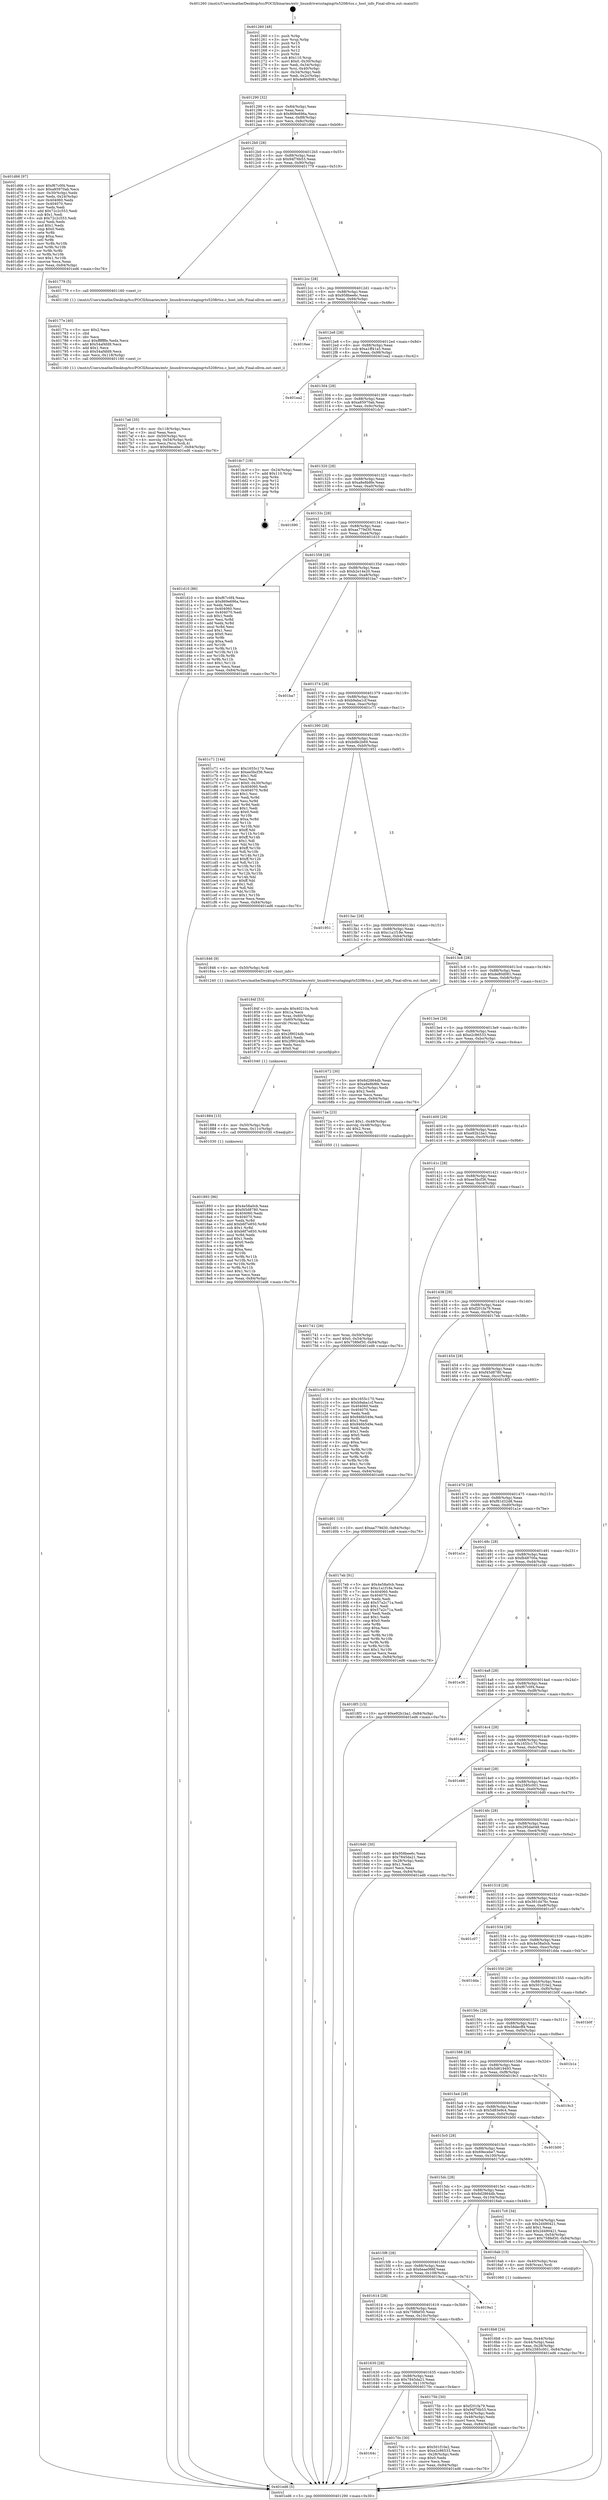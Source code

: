 digraph "0x401260" {
  label = "0x401260 (/mnt/c/Users/mathe/Desktop/tcc/POCII/binaries/extr_linuxdriversstagingrts5208rtsx.c_host_info_Final-ollvm.out::main(0))"
  labelloc = "t"
  node[shape=record]

  Entry [label="",width=0.3,height=0.3,shape=circle,fillcolor=black,style=filled]
  "0x401290" [label="{
     0x401290 [32]\l
     | [instrs]\l
     &nbsp;&nbsp;0x401290 \<+6\>: mov -0x84(%rbp),%eax\l
     &nbsp;&nbsp;0x401296 \<+2\>: mov %eax,%ecx\l
     &nbsp;&nbsp;0x401298 \<+6\>: sub $0x869e696a,%ecx\l
     &nbsp;&nbsp;0x40129e \<+6\>: mov %eax,-0x88(%rbp)\l
     &nbsp;&nbsp;0x4012a4 \<+6\>: mov %ecx,-0x8c(%rbp)\l
     &nbsp;&nbsp;0x4012aa \<+6\>: je 0000000000401d66 \<main+0xb06\>\l
  }"]
  "0x401d66" [label="{
     0x401d66 [97]\l
     | [instrs]\l
     &nbsp;&nbsp;0x401d66 \<+5\>: mov $0xf67c0f4,%eax\l
     &nbsp;&nbsp;0x401d6b \<+5\>: mov $0xa85970ab,%ecx\l
     &nbsp;&nbsp;0x401d70 \<+3\>: mov -0x30(%rbp),%edx\l
     &nbsp;&nbsp;0x401d73 \<+3\>: mov %edx,-0x24(%rbp)\l
     &nbsp;&nbsp;0x401d76 \<+7\>: mov 0x404060,%edx\l
     &nbsp;&nbsp;0x401d7d \<+7\>: mov 0x404070,%esi\l
     &nbsp;&nbsp;0x401d84 \<+2\>: mov %edx,%edi\l
     &nbsp;&nbsp;0x401d86 \<+6\>: add $0x72c2c553,%edi\l
     &nbsp;&nbsp;0x401d8c \<+3\>: sub $0x1,%edi\l
     &nbsp;&nbsp;0x401d8f \<+6\>: sub $0x72c2c553,%edi\l
     &nbsp;&nbsp;0x401d95 \<+3\>: imul %edi,%edx\l
     &nbsp;&nbsp;0x401d98 \<+3\>: and $0x1,%edx\l
     &nbsp;&nbsp;0x401d9b \<+3\>: cmp $0x0,%edx\l
     &nbsp;&nbsp;0x401d9e \<+4\>: sete %r8b\l
     &nbsp;&nbsp;0x401da2 \<+3\>: cmp $0xa,%esi\l
     &nbsp;&nbsp;0x401da5 \<+4\>: setl %r9b\l
     &nbsp;&nbsp;0x401da9 \<+3\>: mov %r8b,%r10b\l
     &nbsp;&nbsp;0x401dac \<+3\>: and %r9b,%r10b\l
     &nbsp;&nbsp;0x401daf \<+3\>: xor %r9b,%r8b\l
     &nbsp;&nbsp;0x401db2 \<+3\>: or %r8b,%r10b\l
     &nbsp;&nbsp;0x401db5 \<+4\>: test $0x1,%r10b\l
     &nbsp;&nbsp;0x401db9 \<+3\>: cmovne %ecx,%eax\l
     &nbsp;&nbsp;0x401dbc \<+6\>: mov %eax,-0x84(%rbp)\l
     &nbsp;&nbsp;0x401dc2 \<+5\>: jmp 0000000000401ed6 \<main+0xc76\>\l
  }"]
  "0x4012b0" [label="{
     0x4012b0 [28]\l
     | [instrs]\l
     &nbsp;&nbsp;0x4012b0 \<+5\>: jmp 00000000004012b5 \<main+0x55\>\l
     &nbsp;&nbsp;0x4012b5 \<+6\>: mov -0x88(%rbp),%eax\l
     &nbsp;&nbsp;0x4012bb \<+5\>: sub $0x94f76b53,%eax\l
     &nbsp;&nbsp;0x4012c0 \<+6\>: mov %eax,-0x90(%rbp)\l
     &nbsp;&nbsp;0x4012c6 \<+6\>: je 0000000000401779 \<main+0x519\>\l
  }"]
  Exit [label="",width=0.3,height=0.3,shape=circle,fillcolor=black,style=filled,peripheries=2]
  "0x401779" [label="{
     0x401779 [5]\l
     | [instrs]\l
     &nbsp;&nbsp;0x401779 \<+5\>: call 0000000000401160 \<next_i\>\l
     | [calls]\l
     &nbsp;&nbsp;0x401160 \{1\} (/mnt/c/Users/mathe/Desktop/tcc/POCII/binaries/extr_linuxdriversstagingrts5208rtsx.c_host_info_Final-ollvm.out::next_i)\l
  }"]
  "0x4012cc" [label="{
     0x4012cc [28]\l
     | [instrs]\l
     &nbsp;&nbsp;0x4012cc \<+5\>: jmp 00000000004012d1 \<main+0x71\>\l
     &nbsp;&nbsp;0x4012d1 \<+6\>: mov -0x88(%rbp),%eax\l
     &nbsp;&nbsp;0x4012d7 \<+5\>: sub $0x958bee6c,%eax\l
     &nbsp;&nbsp;0x4012dc \<+6\>: mov %eax,-0x94(%rbp)\l
     &nbsp;&nbsp;0x4012e2 \<+6\>: je 00000000004016ee \<main+0x48e\>\l
  }"]
  "0x401893" [label="{
     0x401893 [96]\l
     | [instrs]\l
     &nbsp;&nbsp;0x401893 \<+5\>: mov $0x4e58a0cb,%eax\l
     &nbsp;&nbsp;0x401898 \<+5\>: mov $0xf45d8780,%ecx\l
     &nbsp;&nbsp;0x40189d \<+7\>: mov 0x404060,%edx\l
     &nbsp;&nbsp;0x4018a4 \<+7\>: mov 0x404070,%esi\l
     &nbsp;&nbsp;0x4018ab \<+3\>: mov %edx,%r8d\l
     &nbsp;&nbsp;0x4018ae \<+7\>: add $0xb6f7e850,%r8d\l
     &nbsp;&nbsp;0x4018b5 \<+4\>: sub $0x1,%r8d\l
     &nbsp;&nbsp;0x4018b9 \<+7\>: sub $0xb6f7e850,%r8d\l
     &nbsp;&nbsp;0x4018c0 \<+4\>: imul %r8d,%edx\l
     &nbsp;&nbsp;0x4018c4 \<+3\>: and $0x1,%edx\l
     &nbsp;&nbsp;0x4018c7 \<+3\>: cmp $0x0,%edx\l
     &nbsp;&nbsp;0x4018ca \<+4\>: sete %r9b\l
     &nbsp;&nbsp;0x4018ce \<+3\>: cmp $0xa,%esi\l
     &nbsp;&nbsp;0x4018d1 \<+4\>: setl %r10b\l
     &nbsp;&nbsp;0x4018d5 \<+3\>: mov %r9b,%r11b\l
     &nbsp;&nbsp;0x4018d8 \<+3\>: and %r10b,%r11b\l
     &nbsp;&nbsp;0x4018db \<+3\>: xor %r10b,%r9b\l
     &nbsp;&nbsp;0x4018de \<+3\>: or %r9b,%r11b\l
     &nbsp;&nbsp;0x4018e1 \<+4\>: test $0x1,%r11b\l
     &nbsp;&nbsp;0x4018e5 \<+3\>: cmovne %ecx,%eax\l
     &nbsp;&nbsp;0x4018e8 \<+6\>: mov %eax,-0x84(%rbp)\l
     &nbsp;&nbsp;0x4018ee \<+5\>: jmp 0000000000401ed6 \<main+0xc76\>\l
  }"]
  "0x4016ee" [label="{
     0x4016ee\l
  }", style=dashed]
  "0x4012e8" [label="{
     0x4012e8 [28]\l
     | [instrs]\l
     &nbsp;&nbsp;0x4012e8 \<+5\>: jmp 00000000004012ed \<main+0x8d\>\l
     &nbsp;&nbsp;0x4012ed \<+6\>: mov -0x88(%rbp),%eax\l
     &nbsp;&nbsp;0x4012f3 \<+5\>: sub $0xa1ff41a5,%eax\l
     &nbsp;&nbsp;0x4012f8 \<+6\>: mov %eax,-0x98(%rbp)\l
     &nbsp;&nbsp;0x4012fe \<+6\>: je 0000000000401ea2 \<main+0xc42\>\l
  }"]
  "0x401884" [label="{
     0x401884 [15]\l
     | [instrs]\l
     &nbsp;&nbsp;0x401884 \<+4\>: mov -0x50(%rbp),%rdi\l
     &nbsp;&nbsp;0x401888 \<+6\>: mov %eax,-0x11c(%rbp)\l
     &nbsp;&nbsp;0x40188e \<+5\>: call 0000000000401030 \<free@plt\>\l
     | [calls]\l
     &nbsp;&nbsp;0x401030 \{1\} (unknown)\l
  }"]
  "0x401ea2" [label="{
     0x401ea2\l
  }", style=dashed]
  "0x401304" [label="{
     0x401304 [28]\l
     | [instrs]\l
     &nbsp;&nbsp;0x401304 \<+5\>: jmp 0000000000401309 \<main+0xa9\>\l
     &nbsp;&nbsp;0x401309 \<+6\>: mov -0x88(%rbp),%eax\l
     &nbsp;&nbsp;0x40130f \<+5\>: sub $0xa85970ab,%eax\l
     &nbsp;&nbsp;0x401314 \<+6\>: mov %eax,-0x9c(%rbp)\l
     &nbsp;&nbsp;0x40131a \<+6\>: je 0000000000401dc7 \<main+0xb67\>\l
  }"]
  "0x40184f" [label="{
     0x40184f [53]\l
     | [instrs]\l
     &nbsp;&nbsp;0x40184f \<+10\>: movabs $0x40210a,%rdi\l
     &nbsp;&nbsp;0x401859 \<+5\>: mov $0x1a,%ecx\l
     &nbsp;&nbsp;0x40185e \<+4\>: mov %rax,-0x60(%rbp)\l
     &nbsp;&nbsp;0x401862 \<+4\>: mov -0x60(%rbp),%rax\l
     &nbsp;&nbsp;0x401866 \<+3\>: movsbl (%rax),%eax\l
     &nbsp;&nbsp;0x401869 \<+1\>: cltd\l
     &nbsp;&nbsp;0x40186a \<+2\>: idiv %ecx\l
     &nbsp;&nbsp;0x40186c \<+6\>: sub $0x2f9024db,%edx\l
     &nbsp;&nbsp;0x401872 \<+3\>: add $0x61,%edx\l
     &nbsp;&nbsp;0x401875 \<+6\>: add $0x2f9024db,%edx\l
     &nbsp;&nbsp;0x40187b \<+2\>: mov %edx,%esi\l
     &nbsp;&nbsp;0x40187d \<+2\>: mov $0x0,%al\l
     &nbsp;&nbsp;0x40187f \<+5\>: call 0000000000401040 \<printf@plt\>\l
     | [calls]\l
     &nbsp;&nbsp;0x401040 \{1\} (unknown)\l
  }"]
  "0x401dc7" [label="{
     0x401dc7 [19]\l
     | [instrs]\l
     &nbsp;&nbsp;0x401dc7 \<+3\>: mov -0x24(%rbp),%eax\l
     &nbsp;&nbsp;0x401dca \<+7\>: add $0x110,%rsp\l
     &nbsp;&nbsp;0x401dd1 \<+1\>: pop %rbx\l
     &nbsp;&nbsp;0x401dd2 \<+2\>: pop %r12\l
     &nbsp;&nbsp;0x401dd4 \<+2\>: pop %r14\l
     &nbsp;&nbsp;0x401dd6 \<+2\>: pop %r15\l
     &nbsp;&nbsp;0x401dd8 \<+1\>: pop %rbp\l
     &nbsp;&nbsp;0x401dd9 \<+1\>: ret\l
  }"]
  "0x401320" [label="{
     0x401320 [28]\l
     | [instrs]\l
     &nbsp;&nbsp;0x401320 \<+5\>: jmp 0000000000401325 \<main+0xc5\>\l
     &nbsp;&nbsp;0x401325 \<+6\>: mov -0x88(%rbp),%eax\l
     &nbsp;&nbsp;0x40132b \<+5\>: sub $0xa8e8b8fe,%eax\l
     &nbsp;&nbsp;0x401330 \<+6\>: mov %eax,-0xa0(%rbp)\l
     &nbsp;&nbsp;0x401336 \<+6\>: je 0000000000401690 \<main+0x430\>\l
  }"]
  "0x4017a6" [label="{
     0x4017a6 [35]\l
     | [instrs]\l
     &nbsp;&nbsp;0x4017a6 \<+6\>: mov -0x118(%rbp),%ecx\l
     &nbsp;&nbsp;0x4017ac \<+3\>: imul %eax,%ecx\l
     &nbsp;&nbsp;0x4017af \<+4\>: mov -0x50(%rbp),%rsi\l
     &nbsp;&nbsp;0x4017b3 \<+4\>: movslq -0x54(%rbp),%rdi\l
     &nbsp;&nbsp;0x4017b7 \<+3\>: mov %ecx,(%rsi,%rdi,4)\l
     &nbsp;&nbsp;0x4017ba \<+10\>: movl $0x69ecebe7,-0x84(%rbp)\l
     &nbsp;&nbsp;0x4017c4 \<+5\>: jmp 0000000000401ed6 \<main+0xc76\>\l
  }"]
  "0x401690" [label="{
     0x401690\l
  }", style=dashed]
  "0x40133c" [label="{
     0x40133c [28]\l
     | [instrs]\l
     &nbsp;&nbsp;0x40133c \<+5\>: jmp 0000000000401341 \<main+0xe1\>\l
     &nbsp;&nbsp;0x401341 \<+6\>: mov -0x88(%rbp),%eax\l
     &nbsp;&nbsp;0x401347 \<+5\>: sub $0xaa779d30,%eax\l
     &nbsp;&nbsp;0x40134c \<+6\>: mov %eax,-0xa4(%rbp)\l
     &nbsp;&nbsp;0x401352 \<+6\>: je 0000000000401d10 \<main+0xab0\>\l
  }"]
  "0x40177e" [label="{
     0x40177e [40]\l
     | [instrs]\l
     &nbsp;&nbsp;0x40177e \<+5\>: mov $0x2,%ecx\l
     &nbsp;&nbsp;0x401783 \<+1\>: cltd\l
     &nbsp;&nbsp;0x401784 \<+2\>: idiv %ecx\l
     &nbsp;&nbsp;0x401786 \<+6\>: imul $0xfffffffe,%edx,%ecx\l
     &nbsp;&nbsp;0x40178c \<+6\>: add $0x54af4fd9,%ecx\l
     &nbsp;&nbsp;0x401792 \<+3\>: add $0x1,%ecx\l
     &nbsp;&nbsp;0x401795 \<+6\>: sub $0x54af4fd9,%ecx\l
     &nbsp;&nbsp;0x40179b \<+6\>: mov %ecx,-0x118(%rbp)\l
     &nbsp;&nbsp;0x4017a1 \<+5\>: call 0000000000401160 \<next_i\>\l
     | [calls]\l
     &nbsp;&nbsp;0x401160 \{1\} (/mnt/c/Users/mathe/Desktop/tcc/POCII/binaries/extr_linuxdriversstagingrts5208rtsx.c_host_info_Final-ollvm.out::next_i)\l
  }"]
  "0x401d10" [label="{
     0x401d10 [86]\l
     | [instrs]\l
     &nbsp;&nbsp;0x401d10 \<+5\>: mov $0xf67c0f4,%eax\l
     &nbsp;&nbsp;0x401d15 \<+5\>: mov $0x869e696a,%ecx\l
     &nbsp;&nbsp;0x401d1a \<+2\>: xor %edx,%edx\l
     &nbsp;&nbsp;0x401d1c \<+7\>: mov 0x404060,%esi\l
     &nbsp;&nbsp;0x401d23 \<+7\>: mov 0x404070,%edi\l
     &nbsp;&nbsp;0x401d2a \<+3\>: sub $0x1,%edx\l
     &nbsp;&nbsp;0x401d2d \<+3\>: mov %esi,%r8d\l
     &nbsp;&nbsp;0x401d30 \<+3\>: add %edx,%r8d\l
     &nbsp;&nbsp;0x401d33 \<+4\>: imul %r8d,%esi\l
     &nbsp;&nbsp;0x401d37 \<+3\>: and $0x1,%esi\l
     &nbsp;&nbsp;0x401d3a \<+3\>: cmp $0x0,%esi\l
     &nbsp;&nbsp;0x401d3d \<+4\>: sete %r9b\l
     &nbsp;&nbsp;0x401d41 \<+3\>: cmp $0xa,%edi\l
     &nbsp;&nbsp;0x401d44 \<+4\>: setl %r10b\l
     &nbsp;&nbsp;0x401d48 \<+3\>: mov %r9b,%r11b\l
     &nbsp;&nbsp;0x401d4b \<+3\>: and %r10b,%r11b\l
     &nbsp;&nbsp;0x401d4e \<+3\>: xor %r10b,%r9b\l
     &nbsp;&nbsp;0x401d51 \<+3\>: or %r9b,%r11b\l
     &nbsp;&nbsp;0x401d54 \<+4\>: test $0x1,%r11b\l
     &nbsp;&nbsp;0x401d58 \<+3\>: cmovne %ecx,%eax\l
     &nbsp;&nbsp;0x401d5b \<+6\>: mov %eax,-0x84(%rbp)\l
     &nbsp;&nbsp;0x401d61 \<+5\>: jmp 0000000000401ed6 \<main+0xc76\>\l
  }"]
  "0x401358" [label="{
     0x401358 [28]\l
     | [instrs]\l
     &nbsp;&nbsp;0x401358 \<+5\>: jmp 000000000040135d \<main+0xfd\>\l
     &nbsp;&nbsp;0x40135d \<+6\>: mov -0x88(%rbp),%eax\l
     &nbsp;&nbsp;0x401363 \<+5\>: sub $0xb2e14e20,%eax\l
     &nbsp;&nbsp;0x401368 \<+6\>: mov %eax,-0xa8(%rbp)\l
     &nbsp;&nbsp;0x40136e \<+6\>: je 0000000000401ba7 \<main+0x947\>\l
  }"]
  "0x401741" [label="{
     0x401741 [26]\l
     | [instrs]\l
     &nbsp;&nbsp;0x401741 \<+4\>: mov %rax,-0x50(%rbp)\l
     &nbsp;&nbsp;0x401745 \<+7\>: movl $0x0,-0x54(%rbp)\l
     &nbsp;&nbsp;0x40174c \<+10\>: movl $0x758fef30,-0x84(%rbp)\l
     &nbsp;&nbsp;0x401756 \<+5\>: jmp 0000000000401ed6 \<main+0xc76\>\l
  }"]
  "0x401ba7" [label="{
     0x401ba7\l
  }", style=dashed]
  "0x401374" [label="{
     0x401374 [28]\l
     | [instrs]\l
     &nbsp;&nbsp;0x401374 \<+5\>: jmp 0000000000401379 \<main+0x119\>\l
     &nbsp;&nbsp;0x401379 \<+6\>: mov -0x88(%rbp),%eax\l
     &nbsp;&nbsp;0x40137f \<+5\>: sub $0xb9aba1cf,%eax\l
     &nbsp;&nbsp;0x401384 \<+6\>: mov %eax,-0xac(%rbp)\l
     &nbsp;&nbsp;0x40138a \<+6\>: je 0000000000401c71 \<main+0xa11\>\l
  }"]
  "0x40164c" [label="{
     0x40164c\l
  }", style=dashed]
  "0x401c71" [label="{
     0x401c71 [144]\l
     | [instrs]\l
     &nbsp;&nbsp;0x401c71 \<+5\>: mov $0x1655c170,%eax\l
     &nbsp;&nbsp;0x401c76 \<+5\>: mov $0xee5bcf36,%ecx\l
     &nbsp;&nbsp;0x401c7b \<+2\>: mov $0x1,%dl\l
     &nbsp;&nbsp;0x401c7d \<+2\>: xor %esi,%esi\l
     &nbsp;&nbsp;0x401c7f \<+7\>: movl $0x0,-0x30(%rbp)\l
     &nbsp;&nbsp;0x401c86 \<+7\>: mov 0x404060,%edi\l
     &nbsp;&nbsp;0x401c8d \<+8\>: mov 0x404070,%r8d\l
     &nbsp;&nbsp;0x401c95 \<+3\>: sub $0x1,%esi\l
     &nbsp;&nbsp;0x401c98 \<+3\>: mov %edi,%r9d\l
     &nbsp;&nbsp;0x401c9b \<+3\>: add %esi,%r9d\l
     &nbsp;&nbsp;0x401c9e \<+4\>: imul %r9d,%edi\l
     &nbsp;&nbsp;0x401ca2 \<+3\>: and $0x1,%edi\l
     &nbsp;&nbsp;0x401ca5 \<+3\>: cmp $0x0,%edi\l
     &nbsp;&nbsp;0x401ca8 \<+4\>: sete %r10b\l
     &nbsp;&nbsp;0x401cac \<+4\>: cmp $0xa,%r8d\l
     &nbsp;&nbsp;0x401cb0 \<+4\>: setl %r11b\l
     &nbsp;&nbsp;0x401cb4 \<+3\>: mov %r10b,%bl\l
     &nbsp;&nbsp;0x401cb7 \<+3\>: xor $0xff,%bl\l
     &nbsp;&nbsp;0x401cba \<+3\>: mov %r11b,%r14b\l
     &nbsp;&nbsp;0x401cbd \<+4\>: xor $0xff,%r14b\l
     &nbsp;&nbsp;0x401cc1 \<+3\>: xor $0x1,%dl\l
     &nbsp;&nbsp;0x401cc4 \<+3\>: mov %bl,%r15b\l
     &nbsp;&nbsp;0x401cc7 \<+4\>: and $0xff,%r15b\l
     &nbsp;&nbsp;0x401ccb \<+3\>: and %dl,%r10b\l
     &nbsp;&nbsp;0x401cce \<+3\>: mov %r14b,%r12b\l
     &nbsp;&nbsp;0x401cd1 \<+4\>: and $0xff,%r12b\l
     &nbsp;&nbsp;0x401cd5 \<+3\>: and %dl,%r11b\l
     &nbsp;&nbsp;0x401cd8 \<+3\>: or %r10b,%r15b\l
     &nbsp;&nbsp;0x401cdb \<+3\>: or %r11b,%r12b\l
     &nbsp;&nbsp;0x401cde \<+3\>: xor %r12b,%r15b\l
     &nbsp;&nbsp;0x401ce1 \<+3\>: or %r14b,%bl\l
     &nbsp;&nbsp;0x401ce4 \<+3\>: xor $0xff,%bl\l
     &nbsp;&nbsp;0x401ce7 \<+3\>: or $0x1,%dl\l
     &nbsp;&nbsp;0x401cea \<+2\>: and %dl,%bl\l
     &nbsp;&nbsp;0x401cec \<+3\>: or %bl,%r15b\l
     &nbsp;&nbsp;0x401cef \<+4\>: test $0x1,%r15b\l
     &nbsp;&nbsp;0x401cf3 \<+3\>: cmovne %ecx,%eax\l
     &nbsp;&nbsp;0x401cf6 \<+6\>: mov %eax,-0x84(%rbp)\l
     &nbsp;&nbsp;0x401cfc \<+5\>: jmp 0000000000401ed6 \<main+0xc76\>\l
  }"]
  "0x401390" [label="{
     0x401390 [28]\l
     | [instrs]\l
     &nbsp;&nbsp;0x401390 \<+5\>: jmp 0000000000401395 \<main+0x135\>\l
     &nbsp;&nbsp;0x401395 \<+6\>: mov -0x88(%rbp),%eax\l
     &nbsp;&nbsp;0x40139b \<+5\>: sub $0xbdfe2b69,%eax\l
     &nbsp;&nbsp;0x4013a0 \<+6\>: mov %eax,-0xb0(%rbp)\l
     &nbsp;&nbsp;0x4013a6 \<+6\>: je 0000000000401951 \<main+0x6f1\>\l
  }"]
  "0x40170c" [label="{
     0x40170c [30]\l
     | [instrs]\l
     &nbsp;&nbsp;0x40170c \<+5\>: mov $0x501f10e2,%eax\l
     &nbsp;&nbsp;0x401711 \<+5\>: mov $0xe2c86533,%ecx\l
     &nbsp;&nbsp;0x401716 \<+3\>: mov -0x28(%rbp),%edx\l
     &nbsp;&nbsp;0x401719 \<+3\>: cmp $0x0,%edx\l
     &nbsp;&nbsp;0x40171c \<+3\>: cmove %ecx,%eax\l
     &nbsp;&nbsp;0x40171f \<+6\>: mov %eax,-0x84(%rbp)\l
     &nbsp;&nbsp;0x401725 \<+5\>: jmp 0000000000401ed6 \<main+0xc76\>\l
  }"]
  "0x401951" [label="{
     0x401951\l
  }", style=dashed]
  "0x4013ac" [label="{
     0x4013ac [28]\l
     | [instrs]\l
     &nbsp;&nbsp;0x4013ac \<+5\>: jmp 00000000004013b1 \<main+0x151\>\l
     &nbsp;&nbsp;0x4013b1 \<+6\>: mov -0x88(%rbp),%eax\l
     &nbsp;&nbsp;0x4013b7 \<+5\>: sub $0xc1a1f18e,%eax\l
     &nbsp;&nbsp;0x4013bc \<+6\>: mov %eax,-0xb4(%rbp)\l
     &nbsp;&nbsp;0x4013c2 \<+6\>: je 0000000000401846 \<main+0x5e6\>\l
  }"]
  "0x401630" [label="{
     0x401630 [28]\l
     | [instrs]\l
     &nbsp;&nbsp;0x401630 \<+5\>: jmp 0000000000401635 \<main+0x3d5\>\l
     &nbsp;&nbsp;0x401635 \<+6\>: mov -0x88(%rbp),%eax\l
     &nbsp;&nbsp;0x40163b \<+5\>: sub $0x7845da21,%eax\l
     &nbsp;&nbsp;0x401640 \<+6\>: mov %eax,-0x110(%rbp)\l
     &nbsp;&nbsp;0x401646 \<+6\>: je 000000000040170c \<main+0x4ac\>\l
  }"]
  "0x401846" [label="{
     0x401846 [9]\l
     | [instrs]\l
     &nbsp;&nbsp;0x401846 \<+4\>: mov -0x50(%rbp),%rdi\l
     &nbsp;&nbsp;0x40184a \<+5\>: call 0000000000401240 \<host_info\>\l
     | [calls]\l
     &nbsp;&nbsp;0x401240 \{1\} (/mnt/c/Users/mathe/Desktop/tcc/POCII/binaries/extr_linuxdriversstagingrts5208rtsx.c_host_info_Final-ollvm.out::host_info)\l
  }"]
  "0x4013c8" [label="{
     0x4013c8 [28]\l
     | [instrs]\l
     &nbsp;&nbsp;0x4013c8 \<+5\>: jmp 00000000004013cd \<main+0x16d\>\l
     &nbsp;&nbsp;0x4013cd \<+6\>: mov -0x88(%rbp),%eax\l
     &nbsp;&nbsp;0x4013d3 \<+5\>: sub $0xde80d081,%eax\l
     &nbsp;&nbsp;0x4013d8 \<+6\>: mov %eax,-0xb8(%rbp)\l
     &nbsp;&nbsp;0x4013de \<+6\>: je 0000000000401672 \<main+0x412\>\l
  }"]
  "0x40175b" [label="{
     0x40175b [30]\l
     | [instrs]\l
     &nbsp;&nbsp;0x40175b \<+5\>: mov $0xf201fa79,%eax\l
     &nbsp;&nbsp;0x401760 \<+5\>: mov $0x94f76b53,%ecx\l
     &nbsp;&nbsp;0x401765 \<+3\>: mov -0x54(%rbp),%edx\l
     &nbsp;&nbsp;0x401768 \<+3\>: cmp -0x48(%rbp),%edx\l
     &nbsp;&nbsp;0x40176b \<+3\>: cmovl %ecx,%eax\l
     &nbsp;&nbsp;0x40176e \<+6\>: mov %eax,-0x84(%rbp)\l
     &nbsp;&nbsp;0x401774 \<+5\>: jmp 0000000000401ed6 \<main+0xc76\>\l
  }"]
  "0x401672" [label="{
     0x401672 [30]\l
     | [instrs]\l
     &nbsp;&nbsp;0x401672 \<+5\>: mov $0x6d2864db,%eax\l
     &nbsp;&nbsp;0x401677 \<+5\>: mov $0xa8e8b8fe,%ecx\l
     &nbsp;&nbsp;0x40167c \<+3\>: mov -0x2c(%rbp),%edx\l
     &nbsp;&nbsp;0x40167f \<+3\>: cmp $0x2,%edx\l
     &nbsp;&nbsp;0x401682 \<+3\>: cmovne %ecx,%eax\l
     &nbsp;&nbsp;0x401685 \<+6\>: mov %eax,-0x84(%rbp)\l
     &nbsp;&nbsp;0x40168b \<+5\>: jmp 0000000000401ed6 \<main+0xc76\>\l
  }"]
  "0x4013e4" [label="{
     0x4013e4 [28]\l
     | [instrs]\l
     &nbsp;&nbsp;0x4013e4 \<+5\>: jmp 00000000004013e9 \<main+0x189\>\l
     &nbsp;&nbsp;0x4013e9 \<+6\>: mov -0x88(%rbp),%eax\l
     &nbsp;&nbsp;0x4013ef \<+5\>: sub $0xe2c86533,%eax\l
     &nbsp;&nbsp;0x4013f4 \<+6\>: mov %eax,-0xbc(%rbp)\l
     &nbsp;&nbsp;0x4013fa \<+6\>: je 000000000040172a \<main+0x4ca\>\l
  }"]
  "0x401ed6" [label="{
     0x401ed6 [5]\l
     | [instrs]\l
     &nbsp;&nbsp;0x401ed6 \<+5\>: jmp 0000000000401290 \<main+0x30\>\l
  }"]
  "0x401260" [label="{
     0x401260 [48]\l
     | [instrs]\l
     &nbsp;&nbsp;0x401260 \<+1\>: push %rbp\l
     &nbsp;&nbsp;0x401261 \<+3\>: mov %rsp,%rbp\l
     &nbsp;&nbsp;0x401264 \<+2\>: push %r15\l
     &nbsp;&nbsp;0x401266 \<+2\>: push %r14\l
     &nbsp;&nbsp;0x401268 \<+2\>: push %r12\l
     &nbsp;&nbsp;0x40126a \<+1\>: push %rbx\l
     &nbsp;&nbsp;0x40126b \<+7\>: sub $0x110,%rsp\l
     &nbsp;&nbsp;0x401272 \<+7\>: movl $0x0,-0x30(%rbp)\l
     &nbsp;&nbsp;0x401279 \<+3\>: mov %edi,-0x34(%rbp)\l
     &nbsp;&nbsp;0x40127c \<+4\>: mov %rsi,-0x40(%rbp)\l
     &nbsp;&nbsp;0x401280 \<+3\>: mov -0x34(%rbp),%edi\l
     &nbsp;&nbsp;0x401283 \<+3\>: mov %edi,-0x2c(%rbp)\l
     &nbsp;&nbsp;0x401286 \<+10\>: movl $0xde80d081,-0x84(%rbp)\l
  }"]
  "0x401614" [label="{
     0x401614 [28]\l
     | [instrs]\l
     &nbsp;&nbsp;0x401614 \<+5\>: jmp 0000000000401619 \<main+0x3b9\>\l
     &nbsp;&nbsp;0x401619 \<+6\>: mov -0x88(%rbp),%eax\l
     &nbsp;&nbsp;0x40161f \<+5\>: sub $0x758fef30,%eax\l
     &nbsp;&nbsp;0x401624 \<+6\>: mov %eax,-0x10c(%rbp)\l
     &nbsp;&nbsp;0x40162a \<+6\>: je 000000000040175b \<main+0x4fb\>\l
  }"]
  "0x40172a" [label="{
     0x40172a [23]\l
     | [instrs]\l
     &nbsp;&nbsp;0x40172a \<+7\>: movl $0x1,-0x48(%rbp)\l
     &nbsp;&nbsp;0x401731 \<+4\>: movslq -0x48(%rbp),%rax\l
     &nbsp;&nbsp;0x401735 \<+4\>: shl $0x2,%rax\l
     &nbsp;&nbsp;0x401739 \<+3\>: mov %rax,%rdi\l
     &nbsp;&nbsp;0x40173c \<+5\>: call 0000000000401050 \<malloc@plt\>\l
     | [calls]\l
     &nbsp;&nbsp;0x401050 \{1\} (unknown)\l
  }"]
  "0x401400" [label="{
     0x401400 [28]\l
     | [instrs]\l
     &nbsp;&nbsp;0x401400 \<+5\>: jmp 0000000000401405 \<main+0x1a5\>\l
     &nbsp;&nbsp;0x401405 \<+6\>: mov -0x88(%rbp),%eax\l
     &nbsp;&nbsp;0x40140b \<+5\>: sub $0xe92b1ba1,%eax\l
     &nbsp;&nbsp;0x401410 \<+6\>: mov %eax,-0xc0(%rbp)\l
     &nbsp;&nbsp;0x401416 \<+6\>: je 0000000000401c16 \<main+0x9b6\>\l
  }"]
  "0x4019a1" [label="{
     0x4019a1\l
  }", style=dashed]
  "0x401c16" [label="{
     0x401c16 [91]\l
     | [instrs]\l
     &nbsp;&nbsp;0x401c16 \<+5\>: mov $0x1655c170,%eax\l
     &nbsp;&nbsp;0x401c1b \<+5\>: mov $0xb9aba1cf,%ecx\l
     &nbsp;&nbsp;0x401c20 \<+7\>: mov 0x404060,%edx\l
     &nbsp;&nbsp;0x401c27 \<+7\>: mov 0x404070,%esi\l
     &nbsp;&nbsp;0x401c2e \<+2\>: mov %edx,%edi\l
     &nbsp;&nbsp;0x401c30 \<+6\>: add $0x946b549e,%edi\l
     &nbsp;&nbsp;0x401c36 \<+3\>: sub $0x1,%edi\l
     &nbsp;&nbsp;0x401c39 \<+6\>: sub $0x946b549e,%edi\l
     &nbsp;&nbsp;0x401c3f \<+3\>: imul %edi,%edx\l
     &nbsp;&nbsp;0x401c42 \<+3\>: and $0x1,%edx\l
     &nbsp;&nbsp;0x401c45 \<+3\>: cmp $0x0,%edx\l
     &nbsp;&nbsp;0x401c48 \<+4\>: sete %r8b\l
     &nbsp;&nbsp;0x401c4c \<+3\>: cmp $0xa,%esi\l
     &nbsp;&nbsp;0x401c4f \<+4\>: setl %r9b\l
     &nbsp;&nbsp;0x401c53 \<+3\>: mov %r8b,%r10b\l
     &nbsp;&nbsp;0x401c56 \<+3\>: and %r9b,%r10b\l
     &nbsp;&nbsp;0x401c59 \<+3\>: xor %r9b,%r8b\l
     &nbsp;&nbsp;0x401c5c \<+3\>: or %r8b,%r10b\l
     &nbsp;&nbsp;0x401c5f \<+4\>: test $0x1,%r10b\l
     &nbsp;&nbsp;0x401c63 \<+3\>: cmovne %ecx,%eax\l
     &nbsp;&nbsp;0x401c66 \<+6\>: mov %eax,-0x84(%rbp)\l
     &nbsp;&nbsp;0x401c6c \<+5\>: jmp 0000000000401ed6 \<main+0xc76\>\l
  }"]
  "0x40141c" [label="{
     0x40141c [28]\l
     | [instrs]\l
     &nbsp;&nbsp;0x40141c \<+5\>: jmp 0000000000401421 \<main+0x1c1\>\l
     &nbsp;&nbsp;0x401421 \<+6\>: mov -0x88(%rbp),%eax\l
     &nbsp;&nbsp;0x401427 \<+5\>: sub $0xee5bcf36,%eax\l
     &nbsp;&nbsp;0x40142c \<+6\>: mov %eax,-0xc4(%rbp)\l
     &nbsp;&nbsp;0x401432 \<+6\>: je 0000000000401d01 \<main+0xaa1\>\l
  }"]
  "0x4016b8" [label="{
     0x4016b8 [24]\l
     | [instrs]\l
     &nbsp;&nbsp;0x4016b8 \<+3\>: mov %eax,-0x44(%rbp)\l
     &nbsp;&nbsp;0x4016bb \<+3\>: mov -0x44(%rbp),%eax\l
     &nbsp;&nbsp;0x4016be \<+3\>: mov %eax,-0x28(%rbp)\l
     &nbsp;&nbsp;0x4016c1 \<+10\>: movl $0x2585c001,-0x84(%rbp)\l
     &nbsp;&nbsp;0x4016cb \<+5\>: jmp 0000000000401ed6 \<main+0xc76\>\l
  }"]
  "0x401d01" [label="{
     0x401d01 [15]\l
     | [instrs]\l
     &nbsp;&nbsp;0x401d01 \<+10\>: movl $0xaa779d30,-0x84(%rbp)\l
     &nbsp;&nbsp;0x401d0b \<+5\>: jmp 0000000000401ed6 \<main+0xc76\>\l
  }"]
  "0x401438" [label="{
     0x401438 [28]\l
     | [instrs]\l
     &nbsp;&nbsp;0x401438 \<+5\>: jmp 000000000040143d \<main+0x1dd\>\l
     &nbsp;&nbsp;0x40143d \<+6\>: mov -0x88(%rbp),%eax\l
     &nbsp;&nbsp;0x401443 \<+5\>: sub $0xf201fa79,%eax\l
     &nbsp;&nbsp;0x401448 \<+6\>: mov %eax,-0xc8(%rbp)\l
     &nbsp;&nbsp;0x40144e \<+6\>: je 00000000004017eb \<main+0x58b\>\l
  }"]
  "0x4015f8" [label="{
     0x4015f8 [28]\l
     | [instrs]\l
     &nbsp;&nbsp;0x4015f8 \<+5\>: jmp 00000000004015fd \<main+0x39d\>\l
     &nbsp;&nbsp;0x4015fd \<+6\>: mov -0x88(%rbp),%eax\l
     &nbsp;&nbsp;0x401603 \<+5\>: sub $0x6eae066f,%eax\l
     &nbsp;&nbsp;0x401608 \<+6\>: mov %eax,-0x108(%rbp)\l
     &nbsp;&nbsp;0x40160e \<+6\>: je 00000000004019a1 \<main+0x741\>\l
  }"]
  "0x4017eb" [label="{
     0x4017eb [91]\l
     | [instrs]\l
     &nbsp;&nbsp;0x4017eb \<+5\>: mov $0x4e58a0cb,%eax\l
     &nbsp;&nbsp;0x4017f0 \<+5\>: mov $0xc1a1f18e,%ecx\l
     &nbsp;&nbsp;0x4017f5 \<+7\>: mov 0x404060,%edx\l
     &nbsp;&nbsp;0x4017fc \<+7\>: mov 0x404070,%esi\l
     &nbsp;&nbsp;0x401803 \<+2\>: mov %edx,%edi\l
     &nbsp;&nbsp;0x401805 \<+6\>: add $0x57a2c71a,%edi\l
     &nbsp;&nbsp;0x40180b \<+3\>: sub $0x1,%edi\l
     &nbsp;&nbsp;0x40180e \<+6\>: sub $0x57a2c71a,%edi\l
     &nbsp;&nbsp;0x401814 \<+3\>: imul %edi,%edx\l
     &nbsp;&nbsp;0x401817 \<+3\>: and $0x1,%edx\l
     &nbsp;&nbsp;0x40181a \<+3\>: cmp $0x0,%edx\l
     &nbsp;&nbsp;0x40181d \<+4\>: sete %r8b\l
     &nbsp;&nbsp;0x401821 \<+3\>: cmp $0xa,%esi\l
     &nbsp;&nbsp;0x401824 \<+4\>: setl %r9b\l
     &nbsp;&nbsp;0x401828 \<+3\>: mov %r8b,%r10b\l
     &nbsp;&nbsp;0x40182b \<+3\>: and %r9b,%r10b\l
     &nbsp;&nbsp;0x40182e \<+3\>: xor %r9b,%r8b\l
     &nbsp;&nbsp;0x401831 \<+3\>: or %r8b,%r10b\l
     &nbsp;&nbsp;0x401834 \<+4\>: test $0x1,%r10b\l
     &nbsp;&nbsp;0x401838 \<+3\>: cmovne %ecx,%eax\l
     &nbsp;&nbsp;0x40183b \<+6\>: mov %eax,-0x84(%rbp)\l
     &nbsp;&nbsp;0x401841 \<+5\>: jmp 0000000000401ed6 \<main+0xc76\>\l
  }"]
  "0x401454" [label="{
     0x401454 [28]\l
     | [instrs]\l
     &nbsp;&nbsp;0x401454 \<+5\>: jmp 0000000000401459 \<main+0x1f9\>\l
     &nbsp;&nbsp;0x401459 \<+6\>: mov -0x88(%rbp),%eax\l
     &nbsp;&nbsp;0x40145f \<+5\>: sub $0xf45d8780,%eax\l
     &nbsp;&nbsp;0x401464 \<+6\>: mov %eax,-0xcc(%rbp)\l
     &nbsp;&nbsp;0x40146a \<+6\>: je 00000000004018f3 \<main+0x693\>\l
  }"]
  "0x4016ab" [label="{
     0x4016ab [13]\l
     | [instrs]\l
     &nbsp;&nbsp;0x4016ab \<+4\>: mov -0x40(%rbp),%rax\l
     &nbsp;&nbsp;0x4016af \<+4\>: mov 0x8(%rax),%rdi\l
     &nbsp;&nbsp;0x4016b3 \<+5\>: call 0000000000401060 \<atoi@plt\>\l
     | [calls]\l
     &nbsp;&nbsp;0x401060 \{1\} (unknown)\l
  }"]
  "0x4018f3" [label="{
     0x4018f3 [15]\l
     | [instrs]\l
     &nbsp;&nbsp;0x4018f3 \<+10\>: movl $0xe92b1ba1,-0x84(%rbp)\l
     &nbsp;&nbsp;0x4018fd \<+5\>: jmp 0000000000401ed6 \<main+0xc76\>\l
  }"]
  "0x401470" [label="{
     0x401470 [28]\l
     | [instrs]\l
     &nbsp;&nbsp;0x401470 \<+5\>: jmp 0000000000401475 \<main+0x215\>\l
     &nbsp;&nbsp;0x401475 \<+6\>: mov -0x88(%rbp),%eax\l
     &nbsp;&nbsp;0x40147b \<+5\>: sub $0xf81d32d8,%eax\l
     &nbsp;&nbsp;0x401480 \<+6\>: mov %eax,-0xd0(%rbp)\l
     &nbsp;&nbsp;0x401486 \<+6\>: je 0000000000401a1e \<main+0x7be\>\l
  }"]
  "0x4015dc" [label="{
     0x4015dc [28]\l
     | [instrs]\l
     &nbsp;&nbsp;0x4015dc \<+5\>: jmp 00000000004015e1 \<main+0x381\>\l
     &nbsp;&nbsp;0x4015e1 \<+6\>: mov -0x88(%rbp),%eax\l
     &nbsp;&nbsp;0x4015e7 \<+5\>: sub $0x6d2864db,%eax\l
     &nbsp;&nbsp;0x4015ec \<+6\>: mov %eax,-0x104(%rbp)\l
     &nbsp;&nbsp;0x4015f2 \<+6\>: je 00000000004016ab \<main+0x44b\>\l
  }"]
  "0x401a1e" [label="{
     0x401a1e\l
  }", style=dashed]
  "0x40148c" [label="{
     0x40148c [28]\l
     | [instrs]\l
     &nbsp;&nbsp;0x40148c \<+5\>: jmp 0000000000401491 \<main+0x231\>\l
     &nbsp;&nbsp;0x401491 \<+6\>: mov -0x88(%rbp),%eax\l
     &nbsp;&nbsp;0x401497 \<+5\>: sub $0xfb48700a,%eax\l
     &nbsp;&nbsp;0x40149c \<+6\>: mov %eax,-0xd4(%rbp)\l
     &nbsp;&nbsp;0x4014a2 \<+6\>: je 0000000000401e36 \<main+0xbd6\>\l
  }"]
  "0x4017c9" [label="{
     0x4017c9 [34]\l
     | [instrs]\l
     &nbsp;&nbsp;0x4017c9 \<+3\>: mov -0x54(%rbp),%eax\l
     &nbsp;&nbsp;0x4017cc \<+5\>: sub $0x2d490421,%eax\l
     &nbsp;&nbsp;0x4017d1 \<+3\>: add $0x1,%eax\l
     &nbsp;&nbsp;0x4017d4 \<+5\>: add $0x2d490421,%eax\l
     &nbsp;&nbsp;0x4017d9 \<+3\>: mov %eax,-0x54(%rbp)\l
     &nbsp;&nbsp;0x4017dc \<+10\>: movl $0x758fef30,-0x84(%rbp)\l
     &nbsp;&nbsp;0x4017e6 \<+5\>: jmp 0000000000401ed6 \<main+0xc76\>\l
  }"]
  "0x401e36" [label="{
     0x401e36\l
  }", style=dashed]
  "0x4014a8" [label="{
     0x4014a8 [28]\l
     | [instrs]\l
     &nbsp;&nbsp;0x4014a8 \<+5\>: jmp 00000000004014ad \<main+0x24d\>\l
     &nbsp;&nbsp;0x4014ad \<+6\>: mov -0x88(%rbp),%eax\l
     &nbsp;&nbsp;0x4014b3 \<+5\>: sub $0xf67c0f4,%eax\l
     &nbsp;&nbsp;0x4014b8 \<+6\>: mov %eax,-0xd8(%rbp)\l
     &nbsp;&nbsp;0x4014be \<+6\>: je 0000000000401ecc \<main+0xc6c\>\l
  }"]
  "0x4015c0" [label="{
     0x4015c0 [28]\l
     | [instrs]\l
     &nbsp;&nbsp;0x4015c0 \<+5\>: jmp 00000000004015c5 \<main+0x365\>\l
     &nbsp;&nbsp;0x4015c5 \<+6\>: mov -0x88(%rbp),%eax\l
     &nbsp;&nbsp;0x4015cb \<+5\>: sub $0x69ecebe7,%eax\l
     &nbsp;&nbsp;0x4015d0 \<+6\>: mov %eax,-0x100(%rbp)\l
     &nbsp;&nbsp;0x4015d6 \<+6\>: je 00000000004017c9 \<main+0x569\>\l
  }"]
  "0x401ecc" [label="{
     0x401ecc\l
  }", style=dashed]
  "0x4014c4" [label="{
     0x4014c4 [28]\l
     | [instrs]\l
     &nbsp;&nbsp;0x4014c4 \<+5\>: jmp 00000000004014c9 \<main+0x269\>\l
     &nbsp;&nbsp;0x4014c9 \<+6\>: mov -0x88(%rbp),%eax\l
     &nbsp;&nbsp;0x4014cf \<+5\>: sub $0x1655c170,%eax\l
     &nbsp;&nbsp;0x4014d4 \<+6\>: mov %eax,-0xdc(%rbp)\l
     &nbsp;&nbsp;0x4014da \<+6\>: je 0000000000401eb6 \<main+0xc56\>\l
  }"]
  "0x401b00" [label="{
     0x401b00\l
  }", style=dashed]
  "0x401eb6" [label="{
     0x401eb6\l
  }", style=dashed]
  "0x4014e0" [label="{
     0x4014e0 [28]\l
     | [instrs]\l
     &nbsp;&nbsp;0x4014e0 \<+5\>: jmp 00000000004014e5 \<main+0x285\>\l
     &nbsp;&nbsp;0x4014e5 \<+6\>: mov -0x88(%rbp),%eax\l
     &nbsp;&nbsp;0x4014eb \<+5\>: sub $0x2585c001,%eax\l
     &nbsp;&nbsp;0x4014f0 \<+6\>: mov %eax,-0xe0(%rbp)\l
     &nbsp;&nbsp;0x4014f6 \<+6\>: je 00000000004016d0 \<main+0x470\>\l
  }"]
  "0x4015a4" [label="{
     0x4015a4 [28]\l
     | [instrs]\l
     &nbsp;&nbsp;0x4015a4 \<+5\>: jmp 00000000004015a9 \<main+0x349\>\l
     &nbsp;&nbsp;0x4015a9 \<+6\>: mov -0x88(%rbp),%eax\l
     &nbsp;&nbsp;0x4015af \<+5\>: sub $0x5d83e9c4,%eax\l
     &nbsp;&nbsp;0x4015b4 \<+6\>: mov %eax,-0xfc(%rbp)\l
     &nbsp;&nbsp;0x4015ba \<+6\>: je 0000000000401b00 \<main+0x8a0\>\l
  }"]
  "0x4016d0" [label="{
     0x4016d0 [30]\l
     | [instrs]\l
     &nbsp;&nbsp;0x4016d0 \<+5\>: mov $0x958bee6c,%eax\l
     &nbsp;&nbsp;0x4016d5 \<+5\>: mov $0x7845da21,%ecx\l
     &nbsp;&nbsp;0x4016da \<+3\>: mov -0x28(%rbp),%edx\l
     &nbsp;&nbsp;0x4016dd \<+3\>: cmp $0x1,%edx\l
     &nbsp;&nbsp;0x4016e0 \<+3\>: cmovl %ecx,%eax\l
     &nbsp;&nbsp;0x4016e3 \<+6\>: mov %eax,-0x84(%rbp)\l
     &nbsp;&nbsp;0x4016e9 \<+5\>: jmp 0000000000401ed6 \<main+0xc76\>\l
  }"]
  "0x4014fc" [label="{
     0x4014fc [28]\l
     | [instrs]\l
     &nbsp;&nbsp;0x4014fc \<+5\>: jmp 0000000000401501 \<main+0x2a1\>\l
     &nbsp;&nbsp;0x401501 \<+6\>: mov -0x88(%rbp),%eax\l
     &nbsp;&nbsp;0x401507 \<+5\>: sub $0x295da048,%eax\l
     &nbsp;&nbsp;0x40150c \<+6\>: mov %eax,-0xe4(%rbp)\l
     &nbsp;&nbsp;0x401512 \<+6\>: je 0000000000401902 \<main+0x6a2\>\l
  }"]
  "0x4019c3" [label="{
     0x4019c3\l
  }", style=dashed]
  "0x401902" [label="{
     0x401902\l
  }", style=dashed]
  "0x401518" [label="{
     0x401518 [28]\l
     | [instrs]\l
     &nbsp;&nbsp;0x401518 \<+5\>: jmp 000000000040151d \<main+0x2bd\>\l
     &nbsp;&nbsp;0x40151d \<+6\>: mov -0x88(%rbp),%eax\l
     &nbsp;&nbsp;0x401523 \<+5\>: sub $0x391d476c,%eax\l
     &nbsp;&nbsp;0x401528 \<+6\>: mov %eax,-0xe8(%rbp)\l
     &nbsp;&nbsp;0x40152e \<+6\>: je 0000000000401c07 \<main+0x9a7\>\l
  }"]
  "0x401588" [label="{
     0x401588 [28]\l
     | [instrs]\l
     &nbsp;&nbsp;0x401588 \<+5\>: jmp 000000000040158d \<main+0x32d\>\l
     &nbsp;&nbsp;0x40158d \<+6\>: mov -0x88(%rbp),%eax\l
     &nbsp;&nbsp;0x401593 \<+5\>: sub $0x5d619493,%eax\l
     &nbsp;&nbsp;0x401598 \<+6\>: mov %eax,-0xf8(%rbp)\l
     &nbsp;&nbsp;0x40159e \<+6\>: je 00000000004019c3 \<main+0x763\>\l
  }"]
  "0x401c07" [label="{
     0x401c07\l
  }", style=dashed]
  "0x401534" [label="{
     0x401534 [28]\l
     | [instrs]\l
     &nbsp;&nbsp;0x401534 \<+5\>: jmp 0000000000401539 \<main+0x2d9\>\l
     &nbsp;&nbsp;0x401539 \<+6\>: mov -0x88(%rbp),%eax\l
     &nbsp;&nbsp;0x40153f \<+5\>: sub $0x4e58a0cb,%eax\l
     &nbsp;&nbsp;0x401544 \<+6\>: mov %eax,-0xec(%rbp)\l
     &nbsp;&nbsp;0x40154a \<+6\>: je 0000000000401dda \<main+0xb7a\>\l
  }"]
  "0x401b1e" [label="{
     0x401b1e\l
  }", style=dashed]
  "0x401dda" [label="{
     0x401dda\l
  }", style=dashed]
  "0x401550" [label="{
     0x401550 [28]\l
     | [instrs]\l
     &nbsp;&nbsp;0x401550 \<+5\>: jmp 0000000000401555 \<main+0x2f5\>\l
     &nbsp;&nbsp;0x401555 \<+6\>: mov -0x88(%rbp),%eax\l
     &nbsp;&nbsp;0x40155b \<+5\>: sub $0x501f10e2,%eax\l
     &nbsp;&nbsp;0x401560 \<+6\>: mov %eax,-0xf0(%rbp)\l
     &nbsp;&nbsp;0x401566 \<+6\>: je 0000000000401b0f \<main+0x8af\>\l
  }"]
  "0x40156c" [label="{
     0x40156c [28]\l
     | [instrs]\l
     &nbsp;&nbsp;0x40156c \<+5\>: jmp 0000000000401571 \<main+0x311\>\l
     &nbsp;&nbsp;0x401571 \<+6\>: mov -0x88(%rbp),%eax\l
     &nbsp;&nbsp;0x401577 \<+5\>: sub $0x58decff4,%eax\l
     &nbsp;&nbsp;0x40157c \<+6\>: mov %eax,-0xf4(%rbp)\l
     &nbsp;&nbsp;0x401582 \<+6\>: je 0000000000401b1e \<main+0x8be\>\l
  }"]
  "0x401b0f" [label="{
     0x401b0f\l
  }", style=dashed]
  Entry -> "0x401260" [label=" 1"]
  "0x401290" -> "0x401d66" [label=" 1"]
  "0x401290" -> "0x4012b0" [label=" 17"]
  "0x401dc7" -> Exit [label=" 1"]
  "0x4012b0" -> "0x401779" [label=" 1"]
  "0x4012b0" -> "0x4012cc" [label=" 16"]
  "0x401d66" -> "0x401ed6" [label=" 1"]
  "0x4012cc" -> "0x4016ee" [label=" 0"]
  "0x4012cc" -> "0x4012e8" [label=" 16"]
  "0x401d10" -> "0x401ed6" [label=" 1"]
  "0x4012e8" -> "0x401ea2" [label=" 0"]
  "0x4012e8" -> "0x401304" [label=" 16"]
  "0x401d01" -> "0x401ed6" [label=" 1"]
  "0x401304" -> "0x401dc7" [label=" 1"]
  "0x401304" -> "0x401320" [label=" 15"]
  "0x401c71" -> "0x401ed6" [label=" 1"]
  "0x401320" -> "0x401690" [label=" 0"]
  "0x401320" -> "0x40133c" [label=" 15"]
  "0x401c16" -> "0x401ed6" [label=" 1"]
  "0x40133c" -> "0x401d10" [label=" 1"]
  "0x40133c" -> "0x401358" [label=" 14"]
  "0x4018f3" -> "0x401ed6" [label=" 1"]
  "0x401358" -> "0x401ba7" [label=" 0"]
  "0x401358" -> "0x401374" [label=" 14"]
  "0x401893" -> "0x401ed6" [label=" 1"]
  "0x401374" -> "0x401c71" [label=" 1"]
  "0x401374" -> "0x401390" [label=" 13"]
  "0x401884" -> "0x401893" [label=" 1"]
  "0x401390" -> "0x401951" [label=" 0"]
  "0x401390" -> "0x4013ac" [label=" 13"]
  "0x40184f" -> "0x401884" [label=" 1"]
  "0x4013ac" -> "0x401846" [label=" 1"]
  "0x4013ac" -> "0x4013c8" [label=" 12"]
  "0x4017eb" -> "0x401ed6" [label=" 1"]
  "0x4013c8" -> "0x401672" [label=" 1"]
  "0x4013c8" -> "0x4013e4" [label=" 11"]
  "0x401672" -> "0x401ed6" [label=" 1"]
  "0x401260" -> "0x401290" [label=" 1"]
  "0x401ed6" -> "0x401290" [label=" 17"]
  "0x4017c9" -> "0x401ed6" [label=" 1"]
  "0x4013e4" -> "0x40172a" [label=" 1"]
  "0x4013e4" -> "0x401400" [label=" 10"]
  "0x40177e" -> "0x4017a6" [label=" 1"]
  "0x401400" -> "0x401c16" [label=" 1"]
  "0x401400" -> "0x40141c" [label=" 9"]
  "0x401779" -> "0x40177e" [label=" 1"]
  "0x40141c" -> "0x401d01" [label=" 1"]
  "0x40141c" -> "0x401438" [label=" 8"]
  "0x401741" -> "0x401ed6" [label=" 1"]
  "0x401438" -> "0x4017eb" [label=" 1"]
  "0x401438" -> "0x401454" [label=" 7"]
  "0x40172a" -> "0x401741" [label=" 1"]
  "0x401454" -> "0x4018f3" [label=" 1"]
  "0x401454" -> "0x401470" [label=" 6"]
  "0x40170c" -> "0x401ed6" [label=" 1"]
  "0x401470" -> "0x401a1e" [label=" 0"]
  "0x401470" -> "0x40148c" [label=" 6"]
  "0x401630" -> "0x40170c" [label=" 1"]
  "0x40148c" -> "0x401e36" [label=" 0"]
  "0x40148c" -> "0x4014a8" [label=" 6"]
  "0x401846" -> "0x40184f" [label=" 1"]
  "0x4014a8" -> "0x401ecc" [label=" 0"]
  "0x4014a8" -> "0x4014c4" [label=" 6"]
  "0x401614" -> "0x40175b" [label=" 2"]
  "0x4014c4" -> "0x401eb6" [label=" 0"]
  "0x4014c4" -> "0x4014e0" [label=" 6"]
  "0x4017a6" -> "0x401ed6" [label=" 1"]
  "0x4014e0" -> "0x4016d0" [label=" 1"]
  "0x4014e0" -> "0x4014fc" [label=" 5"]
  "0x4015f8" -> "0x4019a1" [label=" 0"]
  "0x4014fc" -> "0x401902" [label=" 0"]
  "0x4014fc" -> "0x401518" [label=" 5"]
  "0x40175b" -> "0x401ed6" [label=" 2"]
  "0x401518" -> "0x401c07" [label=" 0"]
  "0x401518" -> "0x401534" [label=" 5"]
  "0x4016b8" -> "0x401ed6" [label=" 1"]
  "0x401534" -> "0x401dda" [label=" 0"]
  "0x401534" -> "0x401550" [label=" 5"]
  "0x4016ab" -> "0x4016b8" [label=" 1"]
  "0x401550" -> "0x401b0f" [label=" 0"]
  "0x401550" -> "0x40156c" [label=" 5"]
  "0x4015dc" -> "0x4015f8" [label=" 3"]
  "0x40156c" -> "0x401b1e" [label=" 0"]
  "0x40156c" -> "0x401588" [label=" 5"]
  "0x4016d0" -> "0x401ed6" [label=" 1"]
  "0x401588" -> "0x4019c3" [label=" 0"]
  "0x401588" -> "0x4015a4" [label=" 5"]
  "0x4015f8" -> "0x401614" [label=" 3"]
  "0x4015a4" -> "0x401b00" [label=" 0"]
  "0x4015a4" -> "0x4015c0" [label=" 5"]
  "0x401614" -> "0x401630" [label=" 1"]
  "0x4015c0" -> "0x4017c9" [label=" 1"]
  "0x4015c0" -> "0x4015dc" [label=" 4"]
  "0x401630" -> "0x40164c" [label=" 0"]
  "0x4015dc" -> "0x4016ab" [label=" 1"]
}

